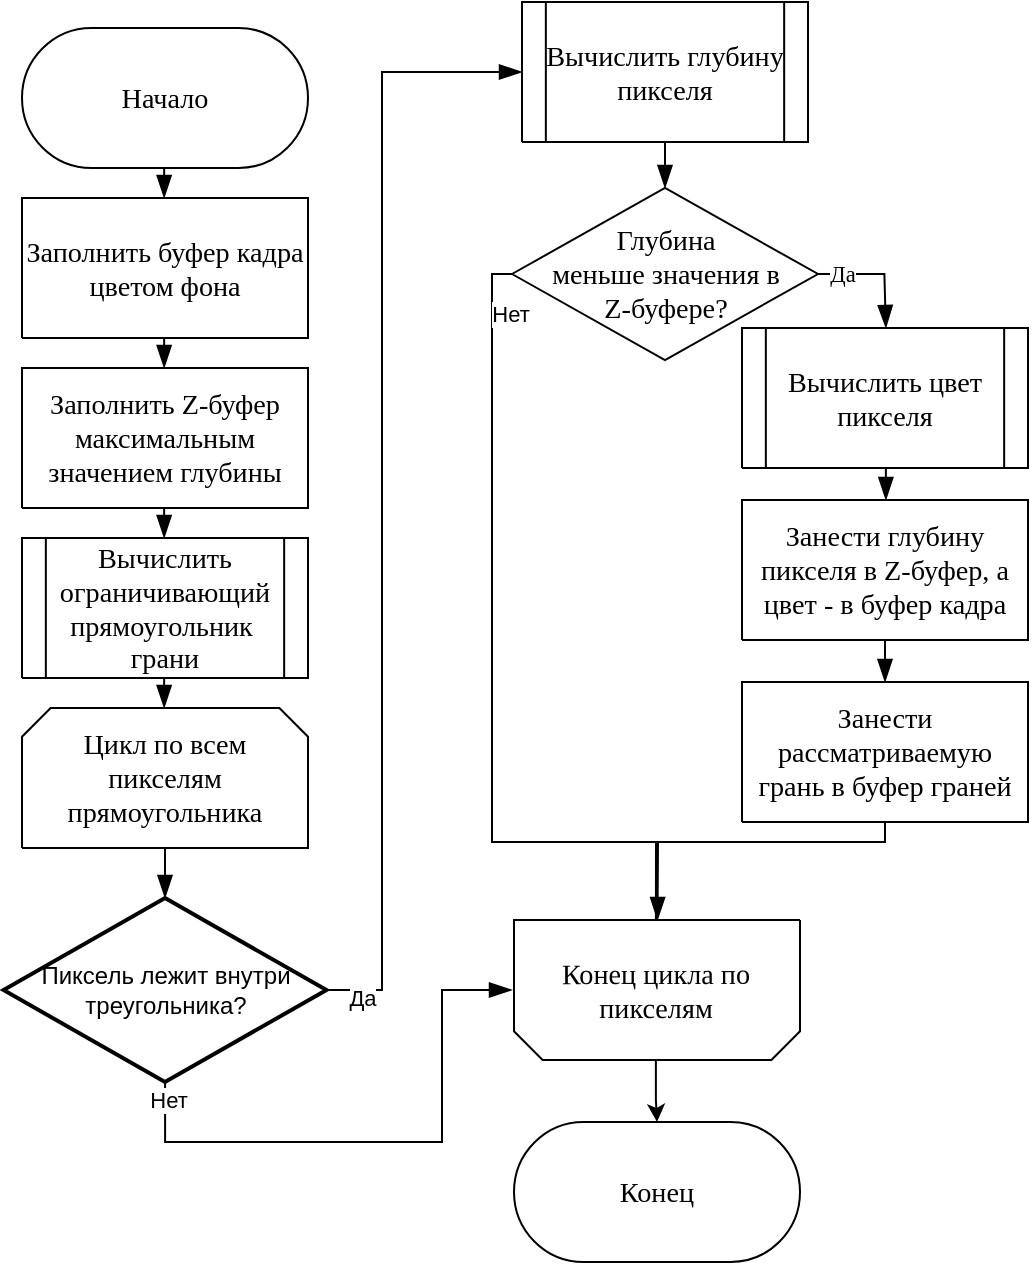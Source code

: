 <mxfile version="18.0.6" type="device"><diagram name="Страница-1" id="Page-1"><mxGraphModel dx="261" dy="195" grid="1" gridSize="10" guides="1" tooltips="1" connect="1" arrows="1" fold="1" page="1" pageScale="1" pageWidth="827" pageHeight="1169" math="0" shadow="0"><root><mxCell id="0"/><mxCell id="1" value="Блок-схема" parent="0"/><mxCell id="3" value="&lt;div style=&quot;font-size: 1px&quot;&gt;&lt;font style=&quot;font-size:14.11px;font-family:Calibri;color:#000000;direction:ltr;letter-spacing:0px;line-height:120%;opacity:1&quot;&gt;Начало&lt;br/&gt;&lt;/font&gt;&lt;/div&gt;" style="verticalAlign=middle;align=center;vsdxID=2;fillColor=#FFFFFF;gradientColor=none;shape=stencil(tVLREoIgEPwaHmkIMj/A7D+YRGUicA5K+/ugs8ly9KXp7W5372BhiSh8KztFOPMB3Fn1ugotEQfCubatAh1iRURJRFE7UA24q62w72RSpuribmnDgHN8txEiTXF2R2TL2LM/otxoO5Hn2Wafr8klnCIH8+0w6jOULy988VQO2lNwQQbt7AdnJDSKxqNobWQz3gMp3yvVTeAVL3PrPzlZfsm/eInF+09rbQxGYsp/ZyBCmB9RPgA=);strokeColor=#000000;spacingTop=-1;spacingBottom=-1;spacingLeft=-1;spacingRight=-1;points=[[0.5,0,0],[0.5,0.5,0],[1,0.5,0]];labelBackgroundColor=none;rounded=0;html=1;whiteSpace=wrap;" parent="1" vertex="1"><mxGeometry x="200" y="163" width="143" height="70" as="geometry"/></mxCell><mxCell id="4" value="&lt;div style=&quot;font-size: 1px&quot;&gt;&lt;font style=&quot;font-size:14.11px;font-family:Calibri;color:#000000;direction:ltr;letter-spacing:0px;line-height:120%;opacity:1&quot;&gt;Заполнить буфер кадра цветом фона&lt;br&gt;&lt;/font&gt;&lt;/div&gt;" style="verticalAlign=middle;align=center;vsdxID=3;fillColor=#FFFFFF;gradientColor=none;shape=stencil(nZBLDoAgDERP0z3SIyjew0SURgSD+Lu9kMZoXLhwN9O+tukAlrNpJg1SzDH4QW/URgNYgZTkjA4UkwJUgGXng+6DX1zLfmoymdXo17xh5zmRJ6Q42BWCfc2oJfdAr+Yv+AP9Cb7OJ3H/2JG1HNGz/84klThPVCc=);strokeColor=#000000;spacingTop=-1;spacingBottom=-1;spacingLeft=-1;spacingRight=-1;points=[[1,0.5,0],[0.5,0.5,0],[0.5,0,0]];labelBackgroundColor=none;rounded=0;html=1;whiteSpace=wrap;" parent="1" vertex="1"><mxGeometry x="200" y="248" width="143" height="70" as="geometry"/></mxCell><mxCell id="5" value="&lt;div style=&quot;font-size: 1px&quot;&gt;&lt;p style=&quot;align:center;margin-left:0;margin-right:0;margin-top:0px;margin-bottom:0px;text-indent:0;valign:middle;direction:ltr;&quot;&gt;&lt;font style=&quot;font-size:14.11px;font-family:Calibri;color:#000000;direction:ltr;letter-spacing:0px;line-height:120%;opacity:1&quot;&gt;Заполнить Z-буфер максимальным значением глубины&lt;/font&gt;&lt;font style=&quot;font-size:14.11px;font-family:Themed;color:#000000;direction:ltr;letter-spacing:0px;line-height:120%;opacity:1&quot;&gt;&lt;br&gt;&lt;/font&gt;&lt;/p&gt;&lt;/div&gt;" style="verticalAlign=middle;align=center;vsdxID=4;fillColor=#FFFFFF;gradientColor=none;shape=stencil(nZBLDoAgDERP0z3SIyjew0SURgSD+Lu9kMZoXLhwN9O+tukAlrNpJg1SzDH4QW/URgNYgZTkjA4UkwJUgGXng+6DX1zLfmoymdXo17xh5zmRJ6Q42BWCfc2oJfdAr+Yv+AP9Cb7OJ3H/2JG1HNGz/84klThPVCc=);strokeColor=#000000;spacingTop=-1;spacingBottom=-1;spacingLeft=-1;spacingRight=-1;points=[[1,0.5,0],[0.5,0.5,0],[0.5,0,0]];labelBackgroundColor=none;rounded=0;html=1;whiteSpace=wrap;" parent="1" vertex="1"><mxGeometry x="200" y="333" width="143" height="70" as="geometry"/></mxCell><mxCell id="6" value="&lt;div style=&quot;font-size: 1px&quot;&gt;&lt;font style=&quot;font-size:14.11px;font-family:Calibri;color:#000000;direction:ltr;letter-spacing:0px;line-height:120%;opacity:1&quot;&gt;Цикл по всем пикселям прямоугольника&lt;br/&gt;&lt;/font&gt;&lt;/div&gt;" style="verticalAlign=middle;align=center;vsdxID=5;fillColor=#FFFFFF;gradientColor=none;shape=stencil(xZTbDoIwDIafZpeQsUnUaw+Jj7HogMa5kTIV3t6RaXSiCInGux7+tvmapoQvqkKUkjBaWTR7eYadLQhfEsZAFxLBOovwFeGLzKDM0Rz1zvulaJWtdTCntkPt62hbwWjjvYR6f+2lCvSD9Jb8hljg1uXwKt7oDDTYxldg8yr6oS+tI1FDFaGxwoLRAZ0SmMvIzYwyJfIgVZ2lLDvhQUiMxmn6HiqJJ7MQiMc07YW5dxyNk4zGmYeze8GHKscuaNpZEAsW9Mf1/OZ8/3a8vTjOuP+HDJTy7+Ux//xPXMj/Ir66AA==);points=[[1,0.5,0],[0.5,0.5,0],[0.5,0,0],[0.05,0.1,0],[0.95,0.1,0],[1,0.1,0]];labelBackgroundColor=none;rounded=0;html=1;whiteSpace=wrap;" parent="1" vertex="1"><mxGeometry x="200" y="503" width="143" height="70" as="geometry"/></mxCell><mxCell id="7" value="&lt;div style=&quot;font-size: 1px&quot;&gt;&lt;font style=&quot;font-size:14.11px;font-family:Calibri;color:#000000;direction:ltr;letter-spacing:0px;line-height:120%;opacity:1&quot;&gt;Вычислить ограничивающий прямоугольник&amp;nbsp;&lt;/font&gt;&lt;/div&gt;&lt;div style=&quot;font-size: 1px&quot;&gt;&lt;font style=&quot;font-size:14.11px;font-family:Calibri;color:#000000;direction:ltr;letter-spacing:0px;line-height:120%;opacity:1&quot;&gt;грани&lt;br&gt;&lt;/font&gt;&lt;/div&gt;" style="verticalAlign=middle;align=center;vsdxID=6;fillColor=#FFFFFF;gradientColor=none;shape=stencil(nZLdDoMgDIWfprcG6WLctXPvYSIKGQODzG1vP0izHzEuxrtz6NeSUwCsRtkMAjgbvbMXcVetl4An4FwZKZzyQQHWgFVnneidvZmW/NBEMqqrneKEB/Wx2MHZk1zOyJ8J1cr8oO/iLvgPuhNMrg/im7FTWtOKPvW1BZQZHrbHWtAzdj75mGdFsX30El/Pl2QLIn3vcER/BesX);strokeColor=#000000;spacingTop=-1;spacingBottom=-1;spacingLeft=-1;spacingRight=-1;points=[[1,0.5,0],[0.5,0.5,0],[0.5,0,0]];labelBackgroundColor=none;rounded=0;html=1;whiteSpace=wrap;" parent="1" vertex="1"><mxGeometry x="200" y="418" width="143" height="70" as="geometry"/></mxCell><mxCell id="8" value="&lt;div style=&quot;font-size: 1px&quot;&gt;&lt;font style=&quot;font-size:14.11px;font-family:Calibri;color:#000000;direction:ltr;letter-spacing:0px;line-height:120%;opacity:1&quot;&gt;Вычислить глубину пикселя&lt;br/&gt;&lt;/font&gt;&lt;/div&gt;" style="verticalAlign=middle;align=center;vsdxID=7;fillColor=#FFFFFF;gradientColor=none;shape=stencil(nZLdDoMgDIWfprcG6WLctXPvYSIKGQODzG1vP0izHzEuxrtz6NeSUwCsRtkMAjgbvbMXcVetl4An4FwZKZzyQQHWgFVnneidvZmW/NBEMqqrneKEB/Wx2MHZk1zOyJ8J1cr8oO/iLvgPuhNMrg/im7FTWtOKPvW1BZQZHrbHWtAzdj75mGdFsX30El/Pl2QLIn3vcER/BesX);strokeColor=#000000;spacingTop=-1;spacingBottom=-1;spacingLeft=-1;spacingRight=-1;points=[[1,0.5,0],[0.5,0.5,0],[0.5,0,0]];labelBackgroundColor=none;rounded=0;html=1;whiteSpace=wrap;" parent="1" vertex="1"><mxGeometry x="450" y="150" width="143" height="70" as="geometry"/></mxCell><mxCell id="9" style="vsdxID=8;fillColor=#FFFFFF;gradientColor=none;shape=stencil(UzV2Ls5ILEhVNTIoLinKz04tz0wpyVA1dlE1MsrMy0gtyiwBslSNXVWNndPyi1LTi/JL81Ig/IJEkEoQKze/DGRCBUSfAUiHkUElhGcK4bpBVOZk5iGpNEVVikeloQHZpsK0YlWLz1QgA+HFtMycHEgIIcujBwlQCBKcxq4A);strokeColor=#000000;spacingTop=-1;spacingBottom=-1;spacingLeft=-1;spacingRight=-1;points=[[1,0.5,0],[0.5,0,0],[0.5,0,0]];labelBackgroundColor=none;rounded=0;html=1;whiteSpace=wrap;" parent="1" vertex="1"><mxGeometry x="445" y="243" width="153" height="86" as="geometry"/></mxCell><mxCell id="10" value="&lt;div style=&quot;font-size: 1px&quot;&gt;&lt;p style=&quot;align:center;margin-left:0;margin-right:0;margin-top:0px;margin-bottom:0px;text-indent:0;valign:middle;direction:ltr;&quot;&gt;&lt;font style=&quot;font-size:14.11px;font-family:Calibri;color:#000000;direction:ltr;letter-spacing:0px;line-height:120%;opacity:1&quot;&gt;Глубина &lt;br&gt;меньше значения в Z-буфере&lt;/font&gt;&lt;font style=&quot;font-size:14.11px;font-family:Themed;color:#000000;direction:ltr;letter-spacing:0px;line-height:120%;opacity:1&quot;&gt;?&lt;br&gt;&lt;/font&gt;&lt;/p&gt;&lt;/div&gt;" style="text;vsdxID=8;fillColor=none;gradientColor=none;strokeColor=none;spacingTop=-1;spacingBottom=-1;spacingLeft=-1;spacingRight=-1;points=[[1,0.5,0],[0.5,0,0],[0.5,0,0]];labelBackgroundColor=none;rounded=0;html=1;whiteSpace=wrap;verticalAlign=middle;align=center;;html=1;" parent="9" vertex="1"><mxGeometry x="12.82" y="10.75" width="128.23" height="64.5" as="geometry"/></mxCell><mxCell id="11" value="&lt;div style=&quot;font-size: 1px&quot;&gt;&lt;font style=&quot;font-size:14.11px;font-family:Calibri;color:#000000;direction:ltr;letter-spacing:0px;line-height:120%;opacity:1&quot;&gt;Вычислить цвет пикселя&lt;br/&gt;&lt;/font&gt;&lt;/div&gt;" style="verticalAlign=middle;align=center;vsdxID=10;fillColor=#FFFFFF;gradientColor=none;shape=stencil(nZLdDoMgDIWfprcG6WLctXPvYSIKGQODzG1vP0izHzEuxrtz6NeSUwCsRtkMAjgbvbMXcVetl4An4FwZKZzyQQHWgFVnneidvZmW/NBEMqqrneKEB/Wx2MHZk1zOyJ8J1cr8oO/iLvgPuhNMrg/im7FTWtOKPvW1BZQZHrbHWtAzdj75mGdFsX30El/Pl2QLIn3vcER/BesX);strokeColor=#000000;spacingTop=-1;spacingBottom=-1;spacingLeft=-1;spacingRight=-1;points=[[1,0.5,0],[0.5,0.5,0],[0.5,0,0]];labelBackgroundColor=none;rounded=0;html=1;whiteSpace=wrap;" parent="1" vertex="1"><mxGeometry x="560" y="313" width="143" height="70" as="geometry"/></mxCell><mxCell id="12" value="&lt;div style=&quot;font-size: 1px&quot;&gt;&lt;p style=&quot;align:center;margin-left:0;margin-right:0;margin-top:0px;margin-bottom:0px;text-indent:0;valign:middle;direction:ltr;&quot;&gt;&lt;font style=&quot;font-size:14.11px;font-family:Calibri;color:#000000;direction:ltr;letter-spacing:0px;line-height:120%;opacity:1&quot;&gt;Занести глубину пикселя в Z-буфер, а цвет - в буфер кадра&lt;/font&gt;&lt;font style=&quot;font-size:14.11px;font-family:Themed;color:#000000;direction:ltr;letter-spacing:0px;line-height:120%;opacity:1&quot;&gt;&lt;br&gt;&lt;/font&gt;&lt;/p&gt;&lt;/div&gt;" style="verticalAlign=middle;align=center;vsdxID=11;fillColor=#FFFFFF;gradientColor=none;shape=stencil(nZBLDoAgDERP0z3SIyjew0SURgSD+Lu9kMZoXLhwN9O+tukAlrNpJg1SzDH4QW/URgNYgZTkjA4UkwJUgGXng+6DX1zLfmoymdXo17xh5zmRJ6Q42BWCfc2oJfdAr+Yv+AP9Cb7OJ3H/2JG1HNGz/84klThPVCc=);strokeColor=#000000;spacingTop=-1;spacingBottom=-1;spacingLeft=-1;spacingRight=-1;points=[[1,0.5,0],[0.5,0.5,0],[0.5,0,0]];labelBackgroundColor=none;rounded=0;html=1;whiteSpace=wrap;" parent="1" vertex="1"><mxGeometry x="560" y="399" width="143" height="70" as="geometry"/></mxCell><mxCell id="13" style="vsdxID=12;rotation=180;fillColor=#FFFFFF;gradientColor=none;shape=stencil(xZTbDoIwDIafZpeQsUnUaw+Jj7HogMa5kTIV3t6RaXSiCInGux7+tvmapoQvqkKUkjBaWTR7eYadLQhfEsZAFxLBOovwFeGLzKDM0Rz1zvulaJWtdTCntkPt62hbwWjjvYR6f+2lCvSD9Jb8hljg1uXwKt7oDDTYxldg8yr6oS+tI1FDFaGxwoLRAZ0SmMvIzYwyJfIgVZ2lLDvhQUiMxmn6HiqJJ7MQiMc07YW5dxyNk4zGmYeze8GHKscuaNpZEAsW9Mf1/OZ8/3a8vTjOuP+HDJTy7+Ux//xPXMj/Ir66AA==);points=[[1,0.5,0],[0.5,0.5,0],[0.5,0,0],[0.05,0.1,0],[0.95,0.1,0],[1,0.1,0]];labelBackgroundColor=none;rounded=0;html=1;whiteSpace=wrap;" parent="1" vertex="1"><mxGeometry x="446" y="609" width="143" height="70" as="geometry"/></mxCell><mxCell id="14" value="&lt;div style=&quot;font-size: 1px&quot;&gt;&lt;font style=&quot;font-size:14.11px;font-family:Calibri;color:#000000;direction:ltr;letter-spacing:0px;line-height:120%;opacity:1&quot;&gt;Конец цикла по пикселям&lt;br/&gt;&lt;/font&gt;&lt;/div&gt;" style="text;vsdxID=12;rotation=359.91;fillColor=none;gradientColor=none;points=[[1,0.5,0],[0.5,0.5,0],[0.5,0,0],[0.05,0.1,0],[0.95,0.1,0],[1,0.1,0]];labelBackgroundColor=none;rounded=0;html=1;whiteSpace=wrap;verticalAlign=middle;align=center;strokeColor=none;;html=1;" parent="13" vertex="1"><mxGeometry x="-1" width="143.87" height="70" as="geometry"/></mxCell><mxCell id="15" value="&lt;div style=&quot;font-size: 1px&quot;&gt;&lt;font style=&quot;font-size:14.11px;font-family:Calibri;color:#000000;direction:ltr;letter-spacing:0px;line-height:120%;opacity:1&quot;&gt;Конец&lt;br/&gt;&lt;/font&gt;&lt;/div&gt;" style="verticalAlign=middle;align=center;vsdxID=13;fillColor=#FFFFFF;gradientColor=none;shape=stencil(tVLREoIgEPwaHmkIMj/A7D+YRGUicA5K+/ugs8ly9KXp7W5372BhiSh8KztFOPMB3Fn1ugotEQfCubatAh1iRURJRFE7UA24q62w72RSpuribmnDgHN8txEiTXF2R2TL2LM/otxoO5Hn2Wafr8klnCIH8+0w6jOULy988VQO2lNwQQbt7AdnJDSKxqNobWQz3gMp3yvVTeAVL3PrPzlZfsm/eInF+09rbQxGYsp/ZyBCmB9RPgA=);strokeColor=#000000;spacingTop=-1;spacingBottom=-1;spacingLeft=-1;spacingRight=-1;points=[[0.5,0,0],[0.5,0.5,0],[1,0.5,0]];labelBackgroundColor=none;rounded=0;html=1;whiteSpace=wrap;" parent="1" vertex="1"><mxGeometry x="446" y="710" width="143" height="70" as="geometry"/></mxCell><mxCell id="18" style="vsdxID=27;edgeStyle=orthogonalEdgeStyle;startArrow=none;endArrow=none;startSize=9;endSize=9;spacingTop=0;spacingBottom=0;spacingLeft=0;spacingRight=0;verticalAlign=middle;html=1;labelBackgroundColor=#ffffff;rounded=0;exitX=0;exitY=0.5;exitDx=0;exitDy=0;exitPerimeter=0;" parent="1" source="9" target="14" edge="1"><mxGeometry relative="1" as="geometry"><mxPoint as="offset"/><Array as="points"><mxPoint x="435" y="286"/><mxPoint x="435" y="570"/><mxPoint x="517" y="570"/></Array><mxPoint x="470" y="490" as="targetPoint"/></mxGeometry></mxCell><mxCell id="dFXKLUOMHwdeW1KOjUzI-35" value="Нет" style="edgeLabel;html=1;align=center;verticalAlign=middle;resizable=0;points=[];" parent="18" vertex="1" connectable="0"><mxGeometry x="-0.856" relative="1" as="geometry"><mxPoint x="9" as="offset"/></mxGeometry></mxCell><mxCell id="dFXKLUOMHwdeW1KOjUzI-27" value="Пиксель лежит внутри треугольника?" style="strokeWidth=2;html=1;shape=mxgraph.flowchart.decision;whiteSpace=wrap;" parent="1" vertex="1"><mxGeometry x="190.75" y="598" width="161.5" height="92" as="geometry"/></mxCell><mxCell id="dFXKLUOMHwdeW1KOjUzI-29" style="vsdxID=19;edgeStyle=orthogonalEdgeStyle;startArrow=none;endArrow=blockThin;startSize=9;endSize=9;spacingTop=0;spacingBottom=0;spacingLeft=0;spacingRight=0;verticalAlign=middle;html=1;labelBackgroundColor=#ffffff;rounded=0;" parent="1" source="dFXKLUOMHwdeW1KOjUzI-27" target="8" edge="1"><mxGeometry relative="1" as="geometry"><mxPoint x="10" y="-1" as="offset"/><Array as="points"><mxPoint x="380" y="644"/><mxPoint x="380" y="185"/></Array><mxPoint x="281.5" y="583" as="sourcePoint"/><mxPoint x="281.5" y="620" as="targetPoint"/></mxGeometry></mxCell><mxCell id="dFXKLUOMHwdeW1KOjUzI-30" value="Да" style="edgeLabel;html=1;align=center;verticalAlign=middle;resizable=0;points=[];" parent="dFXKLUOMHwdeW1KOjUzI-29" vertex="1" connectable="0"><mxGeometry x="-0.467" y="-1" relative="1" as="geometry"><mxPoint x="-11" y="124" as="offset"/></mxGeometry></mxCell><mxCell id="dFXKLUOMHwdeW1KOjUzI-31" style="vsdxID=19;edgeStyle=orthogonalEdgeStyle;startArrow=none;endArrow=blockThin;startSize=9;endSize=9;spacingTop=0;spacingBottom=0;spacingLeft=0;spacingRight=0;verticalAlign=middle;html=1;labelBackgroundColor=#ffffff;rounded=0;" parent="1" source="dFXKLUOMHwdeW1KOjUzI-27" target="14" edge="1"><mxGeometry relative="1" as="geometry"><mxPoint x="10" y="-1" as="offset"/><Array as="points"><mxPoint x="272" y="720"/><mxPoint x="410" y="720"/><mxPoint x="410" y="644"/></Array><mxPoint x="281.5" y="583" as="sourcePoint"/><mxPoint x="430" y="600" as="targetPoint"/></mxGeometry></mxCell><mxCell id="dFXKLUOMHwdeW1KOjUzI-32" value="Нет" style="edgeLabel;html=1;align=center;verticalAlign=middle;resizable=0;points=[];" parent="dFXKLUOMHwdeW1KOjUzI-31" vertex="1" connectable="0"><mxGeometry x="-0.936" y="1" relative="1" as="geometry"><mxPoint as="offset"/></mxGeometry></mxCell><mxCell id="dFXKLUOMHwdeW1KOjUzI-34" style="vsdxID=15;edgeStyle=orthogonalEdgeStyle;startArrow=none;endArrow=blockThin;startSize=9;endSize=9;spacingTop=0;spacingBottom=0;spacingLeft=0;spacingRight=0;verticalAlign=middle;html=1;labelBackgroundColor=#ffffff;rounded=0;" parent="1" source="8" target="9" edge="1"><mxGeometry relative="1" as="geometry"><mxPoint x="10" y="-1" as="offset"/><mxPoint x="281" y="243" as="sourcePoint"/><mxPoint x="281" y="258" as="targetPoint"/></mxGeometry></mxCell><mxCell id="Rw4bDCpxekjBOHLRv8_o-29" value="" style="edgeStyle=orthogonalEdgeStyle;rounded=0;orthogonalLoop=1;jettySize=auto;html=1;" edge="1" parent="1" source="14" target="15"><mxGeometry relative="1" as="geometry"/></mxCell><mxCell id="Rw4bDCpxekjBOHLRv8_o-31" style="vsdxID=23;edgeStyle=none;startArrow=none;endArrow=blockThin;startSize=9;endSize=9;spacingTop=0;spacingBottom=0;spacingLeft=0;spacingRight=0;verticalAlign=middle;html=1;labelBackgroundColor=#ffffff;rounded=0;" edge="1" parent="1" source="12" target="Rw4bDCpxekjBOHLRv8_o-27"><mxGeometry relative="1" as="geometry"><mxPoint x="10" as="offset"/><Array as="points"/><mxPoint x="642" y="393" as="sourcePoint"/><mxPoint x="642" y="409" as="targetPoint"/></mxGeometry></mxCell><mxCell id="2" value="Соединительная линия" parent="0"/><mxCell id="16" style="vsdxID=15;edgeStyle=none;startArrow=none;endArrow=blockThin;startSize=9;endSize=9;spacingTop=0;spacingBottom=0;spacingLeft=0;spacingRight=0;verticalAlign=middle;html=1;labelBackgroundColor=#ffffff;rounded=0;exitX=0.497;exitY=1;exitDx=0;exitDy=0;exitPerimeter=0;entryX=0.497;entryY=0;entryDx=0;entryDy=0;entryPerimeter=0;" parent="2" source="3" target="4" edge="1"><mxGeometry relative="1" as="geometry"><mxPoint x="10" y="-1" as="offset"/><Array as="points"/></mxGeometry></mxCell><mxCell id="17" parent="2" vertex="1"><mxGeometry x="516" y="489" as="geometry"/></mxCell><mxCell id="20" style="vsdxID=24;edgeStyle=orthogonalEdgeStyle;startArrow=none;endArrow=blockThin;startSize=9;endSize=9;spacingTop=0;spacingBottom=0;spacingLeft=0;spacingRight=0;verticalAlign=middle;html=1;labelBackgroundColor=#ffffff;rounded=0;" parent="2" source="Rw4bDCpxekjBOHLRv8_o-27" target="13" edge="1"><mxGeometry relative="1" as="geometry"><mxPoint as="offset"/><Array as="points"><mxPoint x="632" y="570"/><mxPoint x="518" y="570"/></Array><mxPoint x="650" y="590" as="sourcePoint"/></mxGeometry></mxCell><mxCell id="21" style="vsdxID=23;edgeStyle=none;startArrow=none;endArrow=blockThin;startSize=9;endSize=9;spacingTop=0;spacingBottom=0;spacingLeft=0;spacingRight=0;verticalAlign=middle;html=1;labelBackgroundColor=#ffffff;rounded=0;exitX=0.503;exitY=1;exitDx=0;exitDy=0;exitPerimeter=0;entryX=0.503;entryY=0;entryDx=0;entryDy=0;entryPerimeter=0;" parent="2" source="11" target="12" edge="1"><mxGeometry relative="1" as="geometry"><mxPoint x="10" as="offset"/><Array as="points"/></mxGeometry></mxCell><mxCell id="22" value="&lt;div style=&quot;font-size: 1px&quot;&gt;&lt;font style=&quot;font-size:11.29px;font-family:Calibri;color:#000000;direction:ltr;letter-spacing:0px;line-height:120%;opacity:1&quot;&gt;Да&lt;br/&gt;&lt;/font&gt;&lt;/div&gt;" style="vsdxID=22;edgeStyle=none;startArrow=none;endArrow=blockThin;startSize=9;endSize=9;spacingTop=0;spacingBottom=0;spacingLeft=0;spacingRight=0;verticalAlign=middle;html=1;labelBackgroundColor=#ffffff;rounded=0;align=center;exitX=1;exitY=0.5;exitDx=0;exitDy=0;exitPerimeter=0;entryX=0.503;entryY=0;entryDx=0;entryDy=0;entryPerimeter=0;" parent="2" source="9" target="11" edge="1"><mxGeometry x="-0.601" relative="1" as="geometry"><mxPoint as="offset"/><Array as="points"><mxPoint x="631.19" y="286"/></Array></mxGeometry></mxCell><mxCell id="24" style="vsdxID=19;edgeStyle=none;startArrow=none;endArrow=blockThin;startSize=9;endSize=9;spacingTop=0;spacingBottom=0;spacingLeft=0;spacingRight=0;verticalAlign=middle;html=1;labelBackgroundColor=#ffffff;rounded=0;" parent="2" source="6" target="dFXKLUOMHwdeW1KOjUzI-27" edge="1"><mxGeometry relative="1" as="geometry"><mxPoint x="10" y="-1" as="offset"/><Array as="points"/></mxGeometry></mxCell><mxCell id="25" style="vsdxID=16;edgeStyle=none;startArrow=none;endArrow=blockThin;startSize=9;endSize=9;spacingTop=0;spacingBottom=0;spacingLeft=0;spacingRight=0;verticalAlign=middle;html=1;labelBackgroundColor=#ffffff;rounded=0;exitX=0.497;exitY=1;exitDx=0;exitDy=0;exitPerimeter=0;entryX=0.497;entryY=0;entryDx=0;entryDy=0;entryPerimeter=0;" parent="2" source="4" target="5" edge="1"><mxGeometry relative="1" as="geometry"><mxPoint x="10" y="-1" as="offset"/><Array as="points"/></mxGeometry></mxCell><mxCell id="26" style="vsdxID=17;edgeStyle=none;startArrow=none;endArrow=blockThin;startSize=9;endSize=9;spacingTop=0;spacingBottom=0;spacingLeft=0;spacingRight=0;verticalAlign=middle;html=1;labelBackgroundColor=#ffffff;rounded=0;exitX=0.497;exitY=1;exitDx=0;exitDy=0;exitPerimeter=0;entryX=0.497;entryY=0;entryDx=0;entryDy=0;entryPerimeter=0;" parent="2" source="5" target="7" edge="1"><mxGeometry relative="1" as="geometry"><mxPoint x="10" y="-1" as="offset"/><Array as="points"/></mxGeometry></mxCell><mxCell id="27" style="vsdxID=18;edgeStyle=none;startArrow=none;endArrow=blockThin;startSize=9;endSize=9;spacingTop=0;spacingBottom=0;spacingLeft=0;spacingRight=0;verticalAlign=middle;html=1;labelBackgroundColor=#ffffff;rounded=0;exitX=0.497;exitY=1;exitDx=0;exitDy=0;exitPerimeter=0;entryX=0.497;entryY=0;entryDx=0;entryDy=0;entryPerimeter=0;" parent="2" source="7" target="6" edge="1"><mxGeometry relative="1" as="geometry"><mxPoint x="10" y="-1" as="offset"/><Array as="points"/></mxGeometry></mxCell><mxCell id="Rw4bDCpxekjBOHLRv8_o-27" value="&lt;div style=&quot;font-size: 1px&quot;&gt;&lt;p style=&quot;align:center;margin-left:0;margin-right:0;margin-top:0px;margin-bottom:0px;text-indent:0;valign:middle;direction:ltr;&quot;&gt;&lt;font style=&quot;font-size:14.11px;font-family:Calibri;color:#000000;direction:ltr;letter-spacing:0px;line-height:120%;opacity:1&quot;&gt;Занести рассматриваемую грань в буфер граней&lt;/font&gt;&lt;font style=&quot;font-size:14.11px;font-family:Themed;color:#000000;direction:ltr;letter-spacing:0px;line-height:120%;opacity:1&quot;&gt;&lt;br&gt;&lt;/font&gt;&lt;/p&gt;&lt;/div&gt;" style="verticalAlign=middle;align=center;vsdxID=11;fillColor=#FFFFFF;gradientColor=none;shape=stencil(nZBLDoAgDERP0z3SIyjew0SURgSD+Lu9kMZoXLhwN9O+tukAlrNpJg1SzDH4QW/URgNYgZTkjA4UkwJUgGXng+6DX1zLfmoymdXo17xh5zmRJ6Q42BWCfc2oJfdAr+Yv+AP9Cb7OJ3H/2JG1HNGz/84klThPVCc=);strokeColor=#000000;spacingTop=-1;spacingBottom=-1;spacingLeft=-1;spacingRight=-1;points=[[1,0.5,0],[0.5,0.5,0],[0.5,0,0]];labelBackgroundColor=none;rounded=0;html=1;whiteSpace=wrap;" vertex="1" parent="2"><mxGeometry x="560" y="490" width="143" height="70" as="geometry"/></mxCell></root></mxGraphModel></diagram></mxfile>